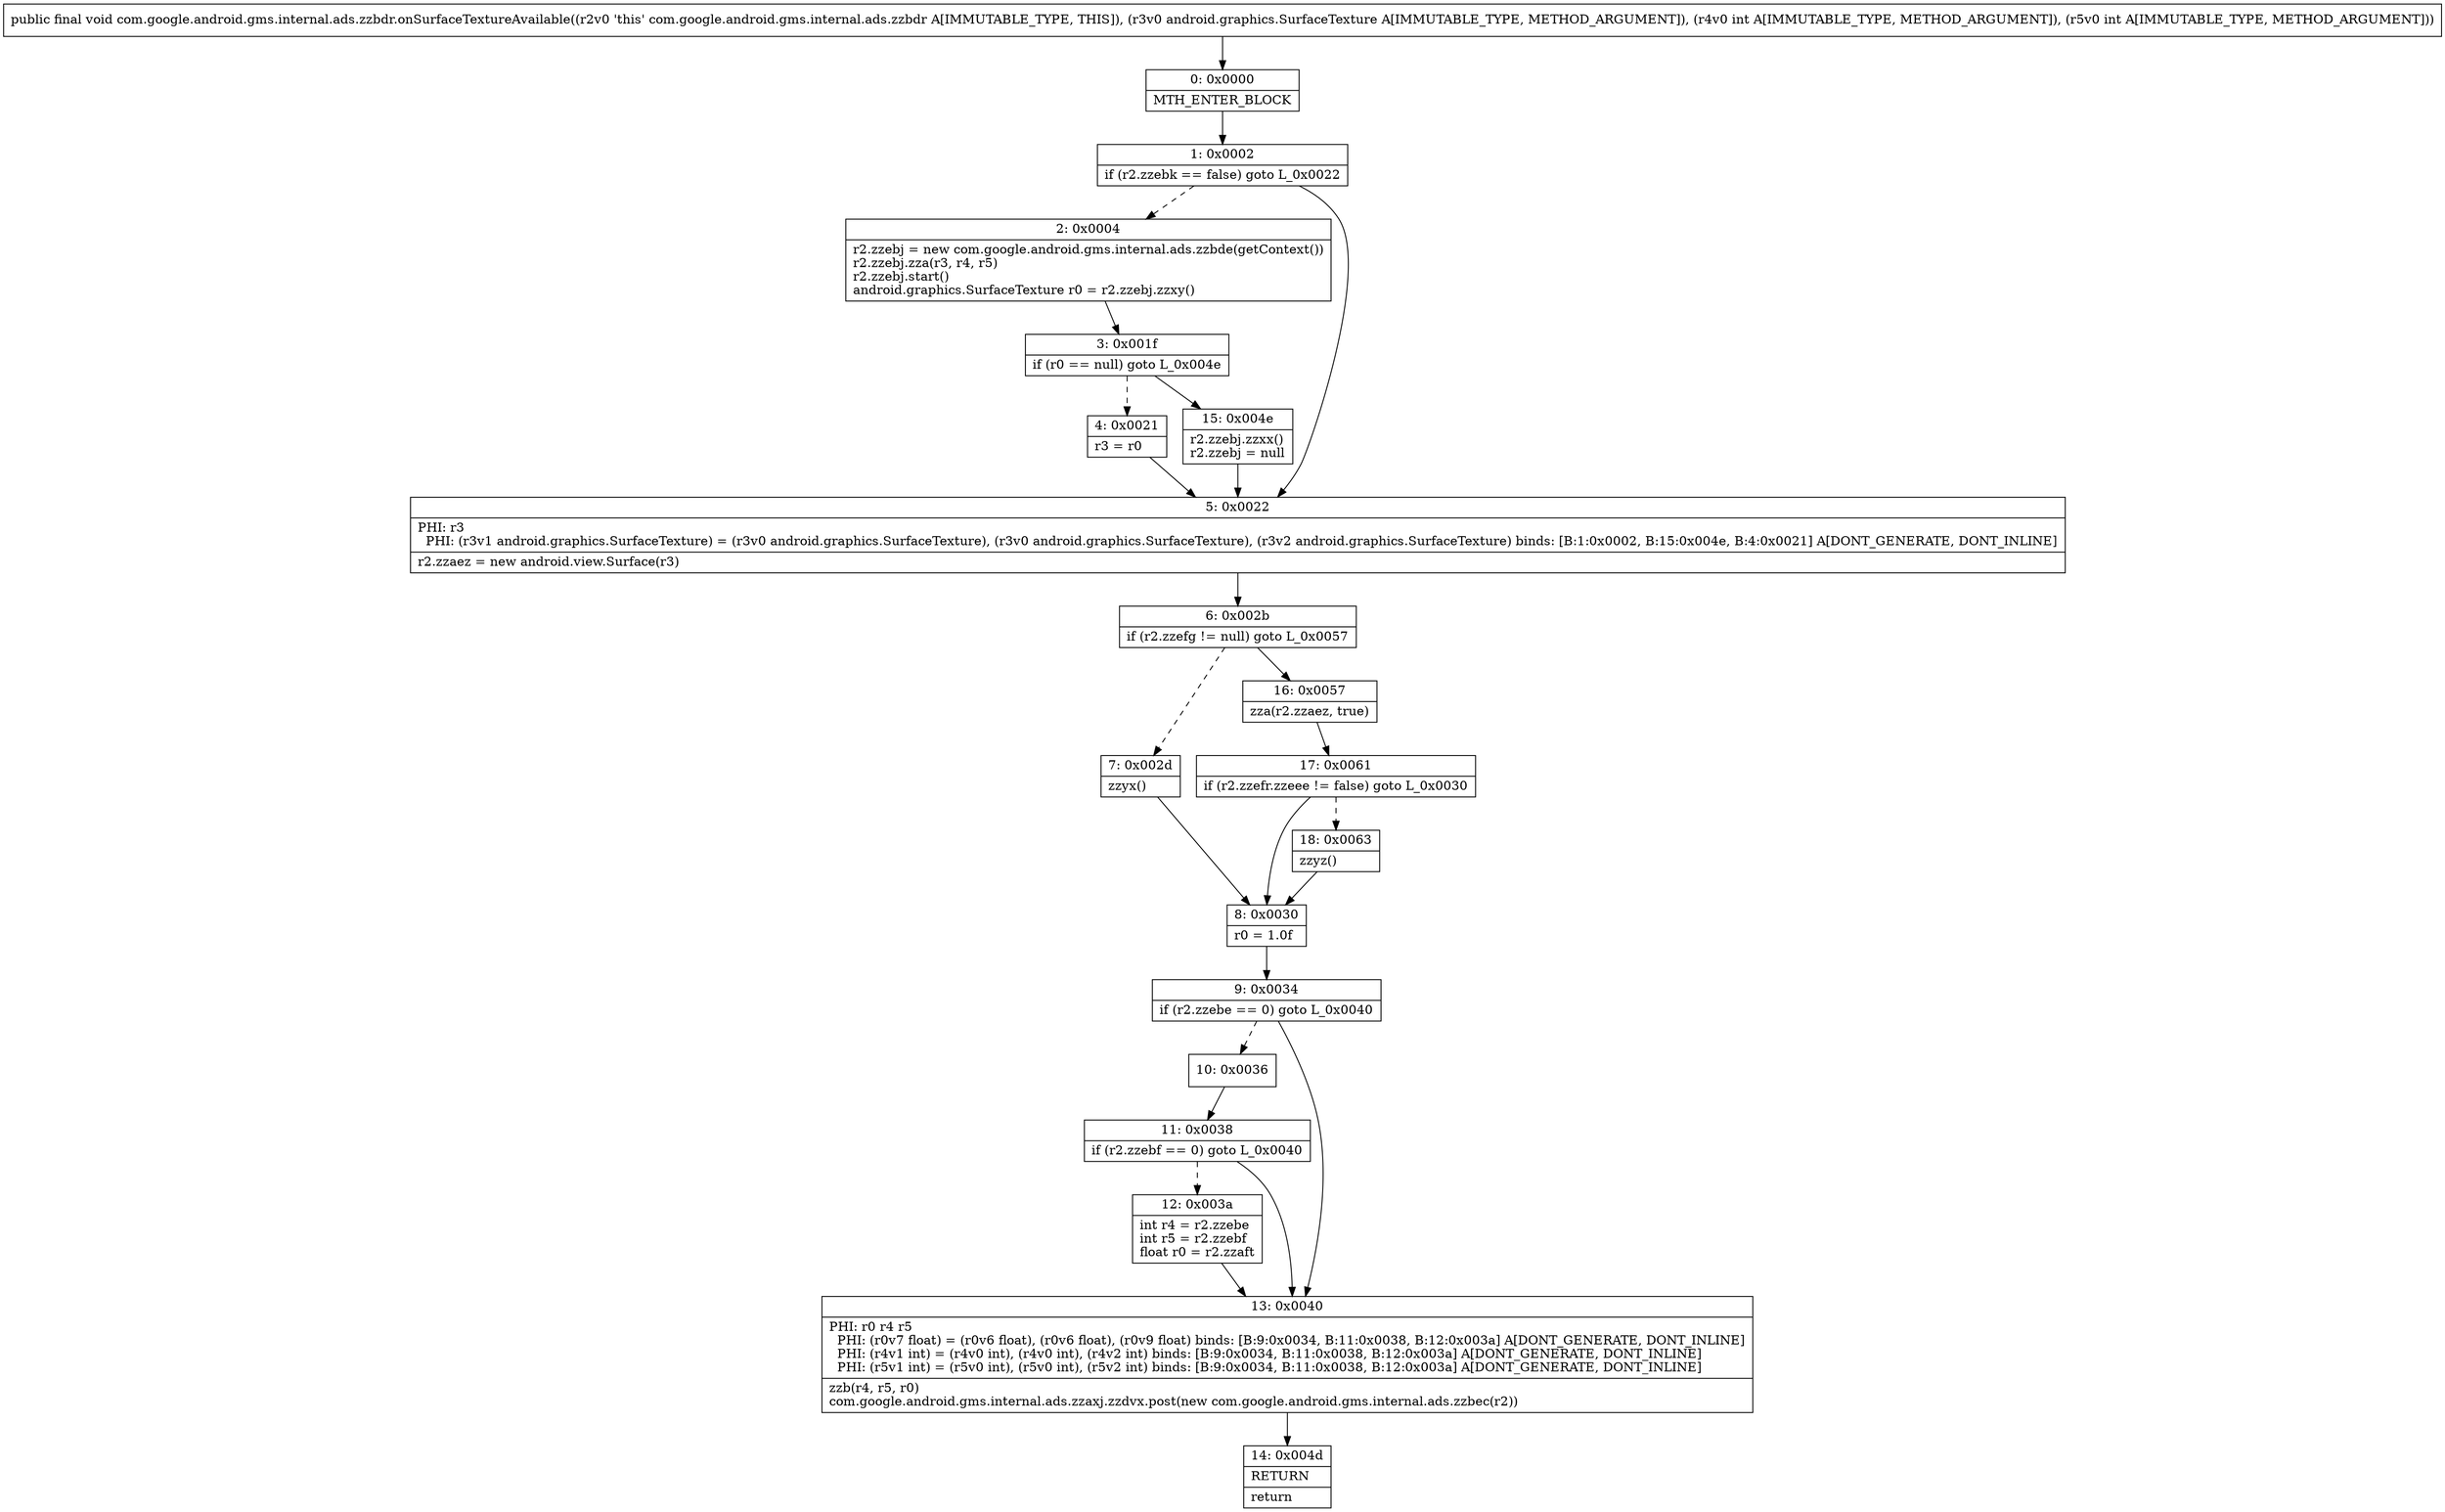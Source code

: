 digraph "CFG forcom.google.android.gms.internal.ads.zzbdr.onSurfaceTextureAvailable(Landroid\/graphics\/SurfaceTexture;II)V" {
Node_0 [shape=record,label="{0\:\ 0x0000|MTH_ENTER_BLOCK\l}"];
Node_1 [shape=record,label="{1\:\ 0x0002|if (r2.zzebk == false) goto L_0x0022\l}"];
Node_2 [shape=record,label="{2\:\ 0x0004|r2.zzebj = new com.google.android.gms.internal.ads.zzbde(getContext())\lr2.zzebj.zza(r3, r4, r5)\lr2.zzebj.start()\landroid.graphics.SurfaceTexture r0 = r2.zzebj.zzxy()\l}"];
Node_3 [shape=record,label="{3\:\ 0x001f|if (r0 == null) goto L_0x004e\l}"];
Node_4 [shape=record,label="{4\:\ 0x0021|r3 = r0\l}"];
Node_5 [shape=record,label="{5\:\ 0x0022|PHI: r3 \l  PHI: (r3v1 android.graphics.SurfaceTexture) = (r3v0 android.graphics.SurfaceTexture), (r3v0 android.graphics.SurfaceTexture), (r3v2 android.graphics.SurfaceTexture) binds: [B:1:0x0002, B:15:0x004e, B:4:0x0021] A[DONT_GENERATE, DONT_INLINE]\l|r2.zzaez = new android.view.Surface(r3)\l}"];
Node_6 [shape=record,label="{6\:\ 0x002b|if (r2.zzefg != null) goto L_0x0057\l}"];
Node_7 [shape=record,label="{7\:\ 0x002d|zzyx()\l}"];
Node_8 [shape=record,label="{8\:\ 0x0030|r0 = 1.0f\l}"];
Node_9 [shape=record,label="{9\:\ 0x0034|if (r2.zzebe == 0) goto L_0x0040\l}"];
Node_10 [shape=record,label="{10\:\ 0x0036}"];
Node_11 [shape=record,label="{11\:\ 0x0038|if (r2.zzebf == 0) goto L_0x0040\l}"];
Node_12 [shape=record,label="{12\:\ 0x003a|int r4 = r2.zzebe\lint r5 = r2.zzebf\lfloat r0 = r2.zzaft\l}"];
Node_13 [shape=record,label="{13\:\ 0x0040|PHI: r0 r4 r5 \l  PHI: (r0v7 float) = (r0v6 float), (r0v6 float), (r0v9 float) binds: [B:9:0x0034, B:11:0x0038, B:12:0x003a] A[DONT_GENERATE, DONT_INLINE]\l  PHI: (r4v1 int) = (r4v0 int), (r4v0 int), (r4v2 int) binds: [B:9:0x0034, B:11:0x0038, B:12:0x003a] A[DONT_GENERATE, DONT_INLINE]\l  PHI: (r5v1 int) = (r5v0 int), (r5v0 int), (r5v2 int) binds: [B:9:0x0034, B:11:0x0038, B:12:0x003a] A[DONT_GENERATE, DONT_INLINE]\l|zzb(r4, r5, r0)\lcom.google.android.gms.internal.ads.zzaxj.zzdvx.post(new com.google.android.gms.internal.ads.zzbec(r2))\l}"];
Node_14 [shape=record,label="{14\:\ 0x004d|RETURN\l|return\l}"];
Node_15 [shape=record,label="{15\:\ 0x004e|r2.zzebj.zzxx()\lr2.zzebj = null\l}"];
Node_16 [shape=record,label="{16\:\ 0x0057|zza(r2.zzaez, true)\l}"];
Node_17 [shape=record,label="{17\:\ 0x0061|if (r2.zzefr.zzeee != false) goto L_0x0030\l}"];
Node_18 [shape=record,label="{18\:\ 0x0063|zzyz()\l}"];
MethodNode[shape=record,label="{public final void com.google.android.gms.internal.ads.zzbdr.onSurfaceTextureAvailable((r2v0 'this' com.google.android.gms.internal.ads.zzbdr A[IMMUTABLE_TYPE, THIS]), (r3v0 android.graphics.SurfaceTexture A[IMMUTABLE_TYPE, METHOD_ARGUMENT]), (r4v0 int A[IMMUTABLE_TYPE, METHOD_ARGUMENT]), (r5v0 int A[IMMUTABLE_TYPE, METHOD_ARGUMENT])) }"];
MethodNode -> Node_0;
Node_0 -> Node_1;
Node_1 -> Node_2[style=dashed];
Node_1 -> Node_5;
Node_2 -> Node_3;
Node_3 -> Node_4[style=dashed];
Node_3 -> Node_15;
Node_4 -> Node_5;
Node_5 -> Node_6;
Node_6 -> Node_7[style=dashed];
Node_6 -> Node_16;
Node_7 -> Node_8;
Node_8 -> Node_9;
Node_9 -> Node_10[style=dashed];
Node_9 -> Node_13;
Node_10 -> Node_11;
Node_11 -> Node_12[style=dashed];
Node_11 -> Node_13;
Node_12 -> Node_13;
Node_13 -> Node_14;
Node_15 -> Node_5;
Node_16 -> Node_17;
Node_17 -> Node_8;
Node_17 -> Node_18[style=dashed];
Node_18 -> Node_8;
}

